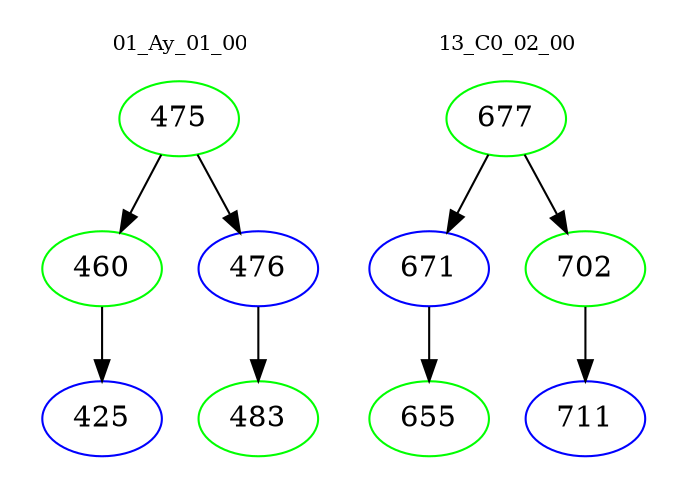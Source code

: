 digraph{
subgraph cluster_0 {
color = white
label = "01_Ay_01_00";
fontsize=10;
T0_475 [label="475", color="green"]
T0_475 -> T0_460 [color="black"]
T0_460 [label="460", color="green"]
T0_460 -> T0_425 [color="black"]
T0_425 [label="425", color="blue"]
T0_475 -> T0_476 [color="black"]
T0_476 [label="476", color="blue"]
T0_476 -> T0_483 [color="black"]
T0_483 [label="483", color="green"]
}
subgraph cluster_1 {
color = white
label = "13_C0_02_00";
fontsize=10;
T1_677 [label="677", color="green"]
T1_677 -> T1_671 [color="black"]
T1_671 [label="671", color="blue"]
T1_671 -> T1_655 [color="black"]
T1_655 [label="655", color="green"]
T1_677 -> T1_702 [color="black"]
T1_702 [label="702", color="green"]
T1_702 -> T1_711 [color="black"]
T1_711 [label="711", color="blue"]
}
}
